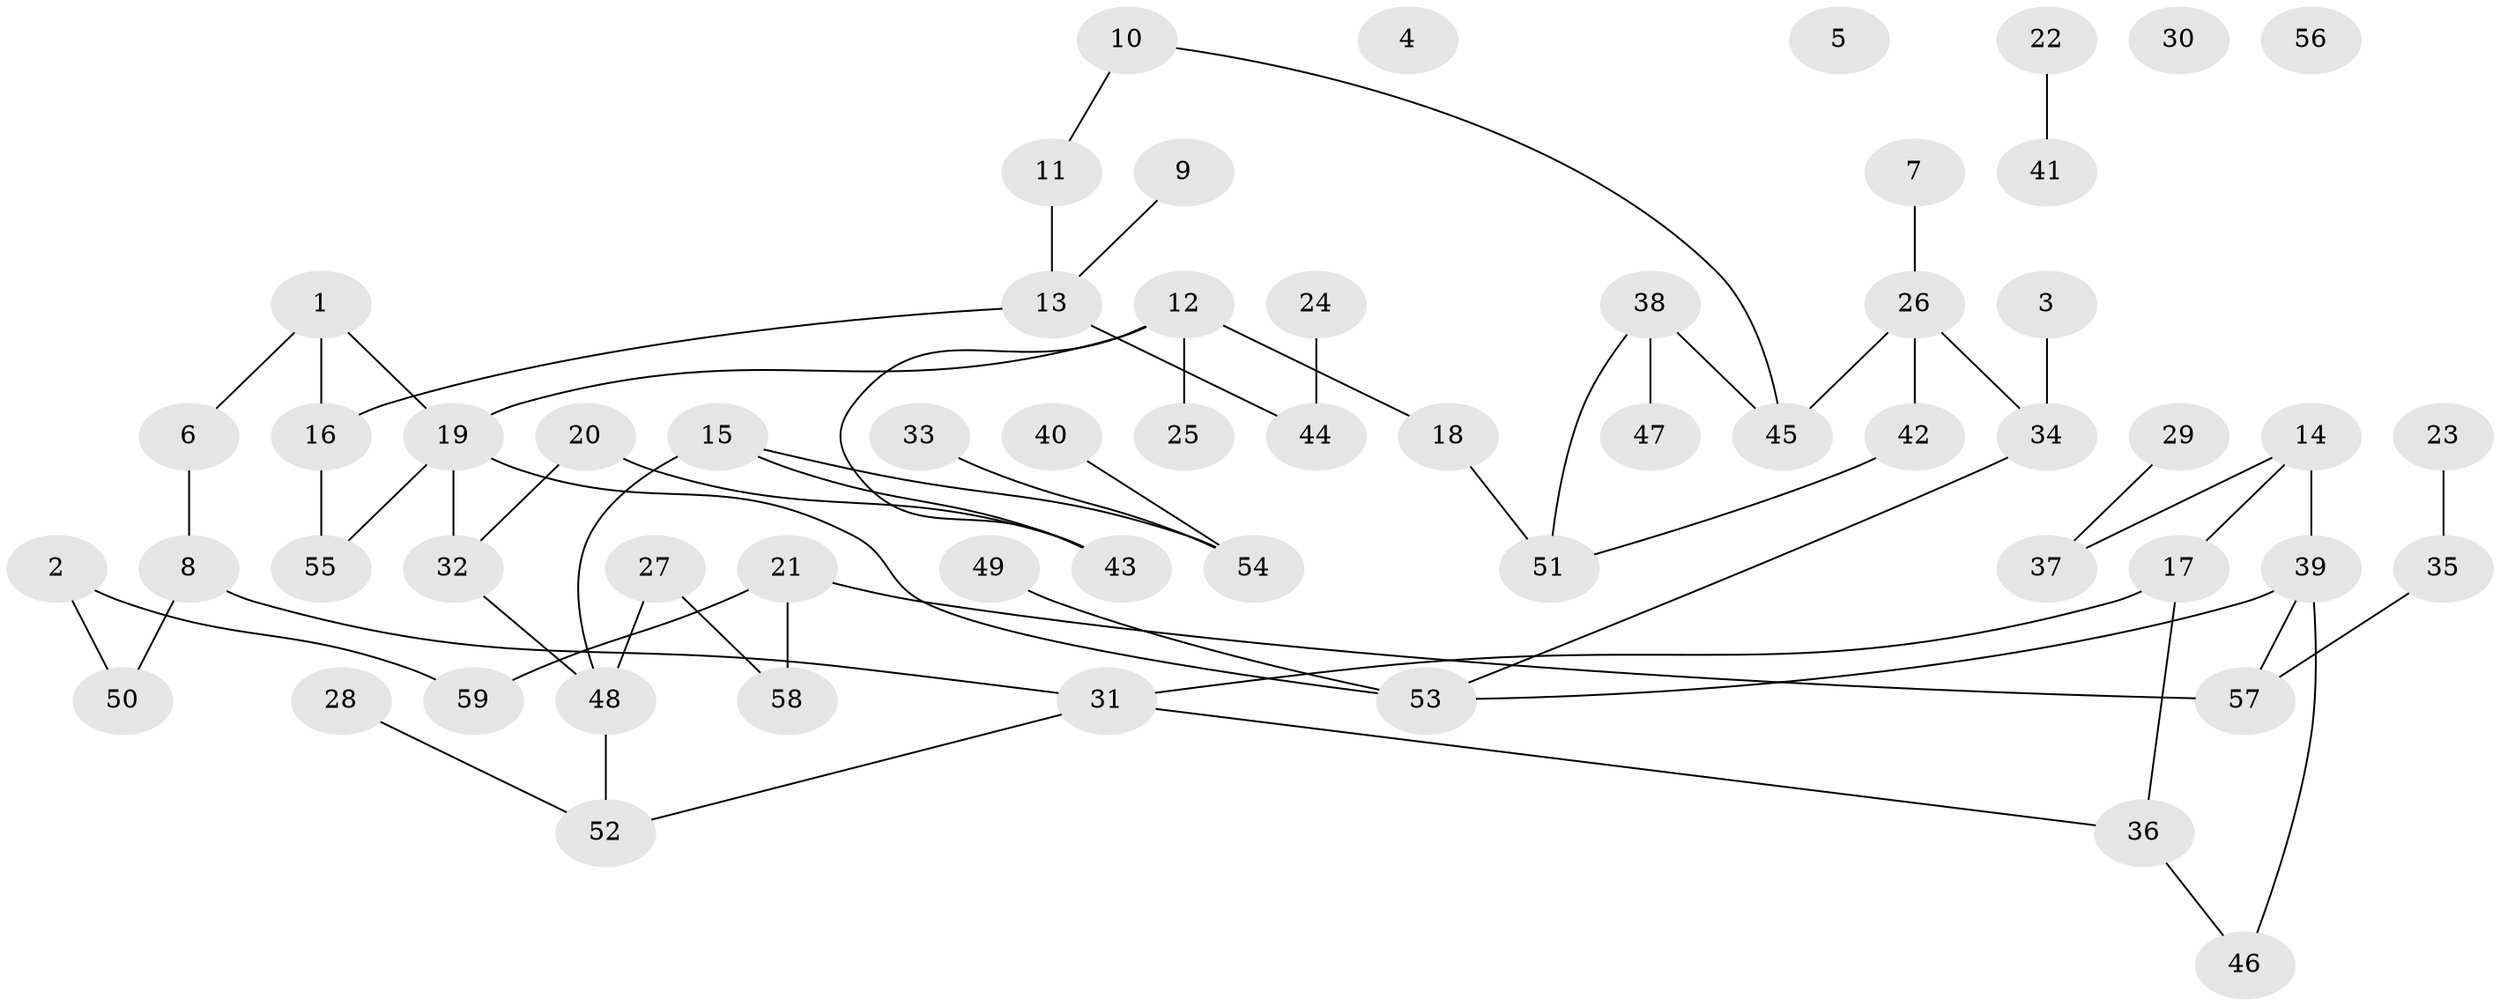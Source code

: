 // coarse degree distribution, {6: 0.06896551724137931, 2: 0.2413793103448276, 0: 0.13793103448275862, 3: 0.27586206896551724, 4: 0.06896551724137931, 1: 0.20689655172413793}
// Generated by graph-tools (version 1.1) at 2025/16/03/04/25 18:16:39]
// undirected, 59 vertices, 65 edges
graph export_dot {
graph [start="1"]
  node [color=gray90,style=filled];
  1;
  2;
  3;
  4;
  5;
  6;
  7;
  8;
  9;
  10;
  11;
  12;
  13;
  14;
  15;
  16;
  17;
  18;
  19;
  20;
  21;
  22;
  23;
  24;
  25;
  26;
  27;
  28;
  29;
  30;
  31;
  32;
  33;
  34;
  35;
  36;
  37;
  38;
  39;
  40;
  41;
  42;
  43;
  44;
  45;
  46;
  47;
  48;
  49;
  50;
  51;
  52;
  53;
  54;
  55;
  56;
  57;
  58;
  59;
  1 -- 6;
  1 -- 16;
  1 -- 19;
  2 -- 50;
  2 -- 59;
  3 -- 34;
  6 -- 8;
  7 -- 26;
  8 -- 31;
  8 -- 50;
  9 -- 13;
  10 -- 11;
  10 -- 45;
  11 -- 13;
  12 -- 18;
  12 -- 19;
  12 -- 25;
  12 -- 43;
  13 -- 16;
  13 -- 44;
  14 -- 17;
  14 -- 37;
  14 -- 39;
  15 -- 43;
  15 -- 48;
  15 -- 54;
  16 -- 55;
  17 -- 31;
  17 -- 36;
  18 -- 51;
  19 -- 32;
  19 -- 53;
  19 -- 55;
  20 -- 32;
  20 -- 43;
  21 -- 57;
  21 -- 58;
  21 -- 59;
  22 -- 41;
  23 -- 35;
  24 -- 44;
  26 -- 34;
  26 -- 42;
  26 -- 45;
  27 -- 48;
  27 -- 58;
  28 -- 52;
  29 -- 37;
  31 -- 36;
  31 -- 52;
  32 -- 48;
  33 -- 54;
  34 -- 53;
  35 -- 57;
  36 -- 46;
  38 -- 45;
  38 -- 47;
  38 -- 51;
  39 -- 46;
  39 -- 53;
  39 -- 57;
  40 -- 54;
  42 -- 51;
  48 -- 52;
  49 -- 53;
}
